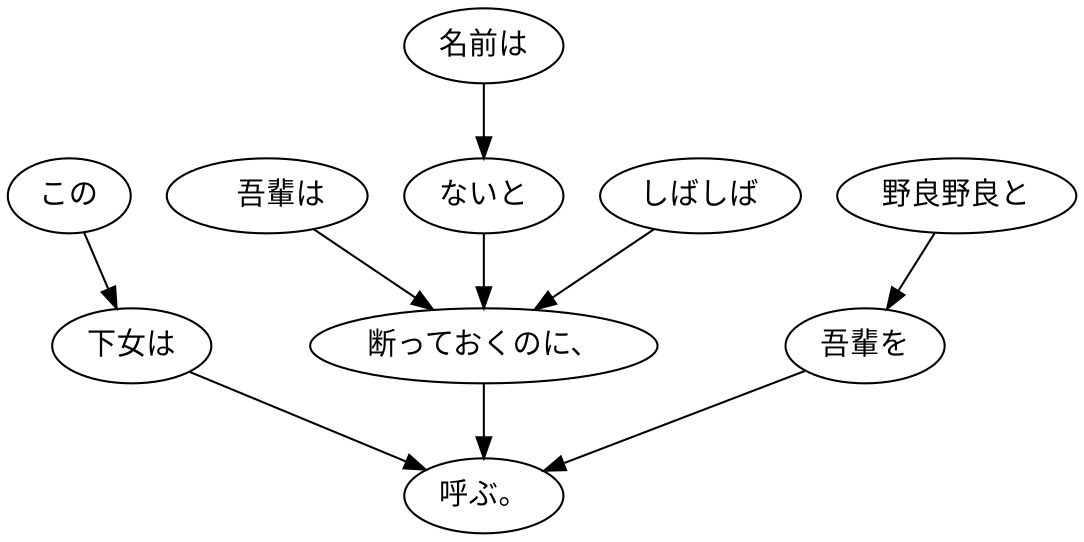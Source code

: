 digraph graph1299 {
	node0 [label="　吾輩は"];
	node1 [label="名前は"];
	node2 [label="ないと"];
	node3 [label="しばしば"];
	node4 [label="断っておくのに、"];
	node5 [label="この"];
	node6 [label="下女は"];
	node7 [label="野良野良と"];
	node8 [label="吾輩を"];
	node9 [label="呼ぶ。"];
	node0 -> node4;
	node1 -> node2;
	node2 -> node4;
	node3 -> node4;
	node4 -> node9;
	node5 -> node6;
	node6 -> node9;
	node7 -> node8;
	node8 -> node9;
}
